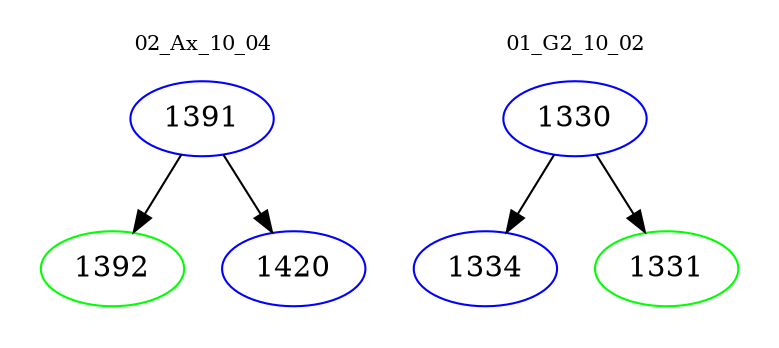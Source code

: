 digraph{
subgraph cluster_0 {
color = white
label = "02_Ax_10_04";
fontsize=10;
T0_1391 [label="1391", color="blue"]
T0_1391 -> T0_1392 [color="black"]
T0_1392 [label="1392", color="green"]
T0_1391 -> T0_1420 [color="black"]
T0_1420 [label="1420", color="blue"]
}
subgraph cluster_1 {
color = white
label = "01_G2_10_02";
fontsize=10;
T1_1330 [label="1330", color="blue"]
T1_1330 -> T1_1334 [color="black"]
T1_1334 [label="1334", color="blue"]
T1_1330 -> T1_1331 [color="black"]
T1_1331 [label="1331", color="green"]
}
}
